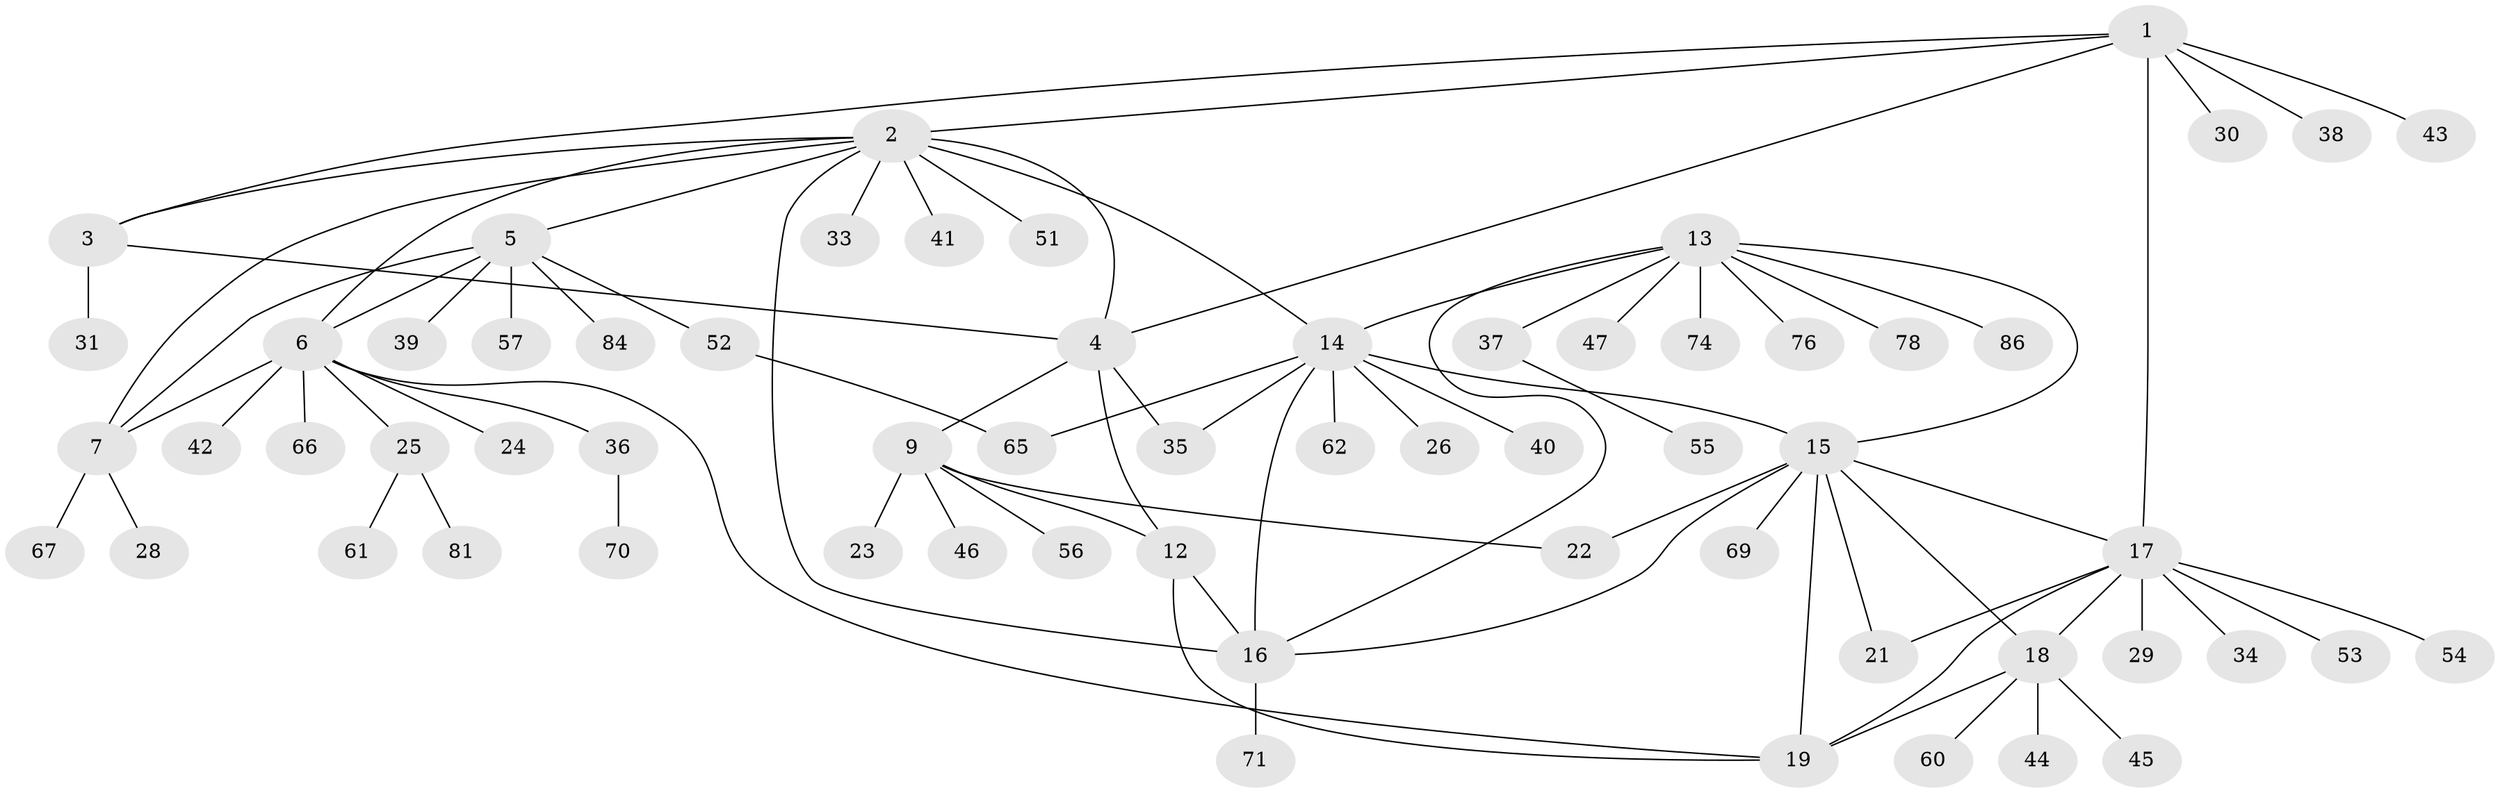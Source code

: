 // original degree distribution, {7: 0.05555555555555555, 9: 0.07777777777777778, 4: 0.022222222222222223, 5: 0.044444444444444446, 3: 0.044444444444444446, 6: 0.022222222222222223, 2: 0.15555555555555556, 1: 0.5777777777777777}
// Generated by graph-tools (version 1.1) at 2025/19/03/04/25 18:19:52]
// undirected, 63 vertices, 84 edges
graph export_dot {
graph [start="1"]
  node [color=gray90,style=filled];
  1;
  2 [super="+58+50+8"];
  3;
  4 [super="+10+80"];
  5;
  6;
  7;
  9 [super="+11+32"];
  12;
  13;
  14;
  15 [super="+20"];
  16;
  17;
  18 [super="+27+79+89"];
  19 [super="+64+85"];
  21;
  22;
  23;
  24;
  25;
  26;
  28;
  29;
  30 [super="+63+48"];
  31;
  33;
  34;
  35 [super="+90"];
  36;
  37 [super="+49"];
  38 [super="+82"];
  39;
  40;
  41 [super="+72+83+59"];
  42;
  43;
  44;
  45;
  46 [super="+68"];
  47;
  51;
  52;
  53;
  54;
  55;
  56;
  57;
  60;
  61;
  62;
  65;
  66;
  67;
  69 [super="+75"];
  70;
  71 [super="+77"];
  74;
  76;
  78;
  81;
  84 [super="+88"];
  86;
  1 -- 2;
  1 -- 3;
  1 -- 4;
  1 -- 17;
  1 -- 30;
  1 -- 38;
  1 -- 43;
  2 -- 3;
  2 -- 4 [weight=2];
  2 -- 14;
  2 -- 41;
  2 -- 51;
  2 -- 16;
  2 -- 33;
  2 -- 5;
  2 -- 6;
  2 -- 7;
  3 -- 4;
  3 -- 31;
  4 -- 35;
  4 -- 9 [weight=3];
  4 -- 12;
  5 -- 6;
  5 -- 7;
  5 -- 39;
  5 -- 52;
  5 -- 57;
  5 -- 84;
  6 -- 7;
  6 -- 19;
  6 -- 24;
  6 -- 25;
  6 -- 36;
  6 -- 42;
  6 -- 66;
  7 -- 28;
  7 -- 67;
  9 -- 12 [weight=2];
  9 -- 22;
  9 -- 23;
  9 -- 46;
  9 -- 56;
  12 -- 16;
  12 -- 19;
  13 -- 14;
  13 -- 15;
  13 -- 16;
  13 -- 37;
  13 -- 47;
  13 -- 74;
  13 -- 76;
  13 -- 78;
  13 -- 86;
  14 -- 15;
  14 -- 16;
  14 -- 26;
  14 -- 35;
  14 -- 40;
  14 -- 62;
  14 -- 65;
  15 -- 16;
  15 -- 21;
  15 -- 17;
  15 -- 18;
  15 -- 19;
  15 -- 69;
  15 -- 22;
  16 -- 71;
  17 -- 18;
  17 -- 19;
  17 -- 21;
  17 -- 29;
  17 -- 34;
  17 -- 53;
  17 -- 54;
  18 -- 19;
  18 -- 44;
  18 -- 45;
  18 -- 60;
  25 -- 61;
  25 -- 81;
  36 -- 70;
  37 -- 55;
  52 -- 65;
}
